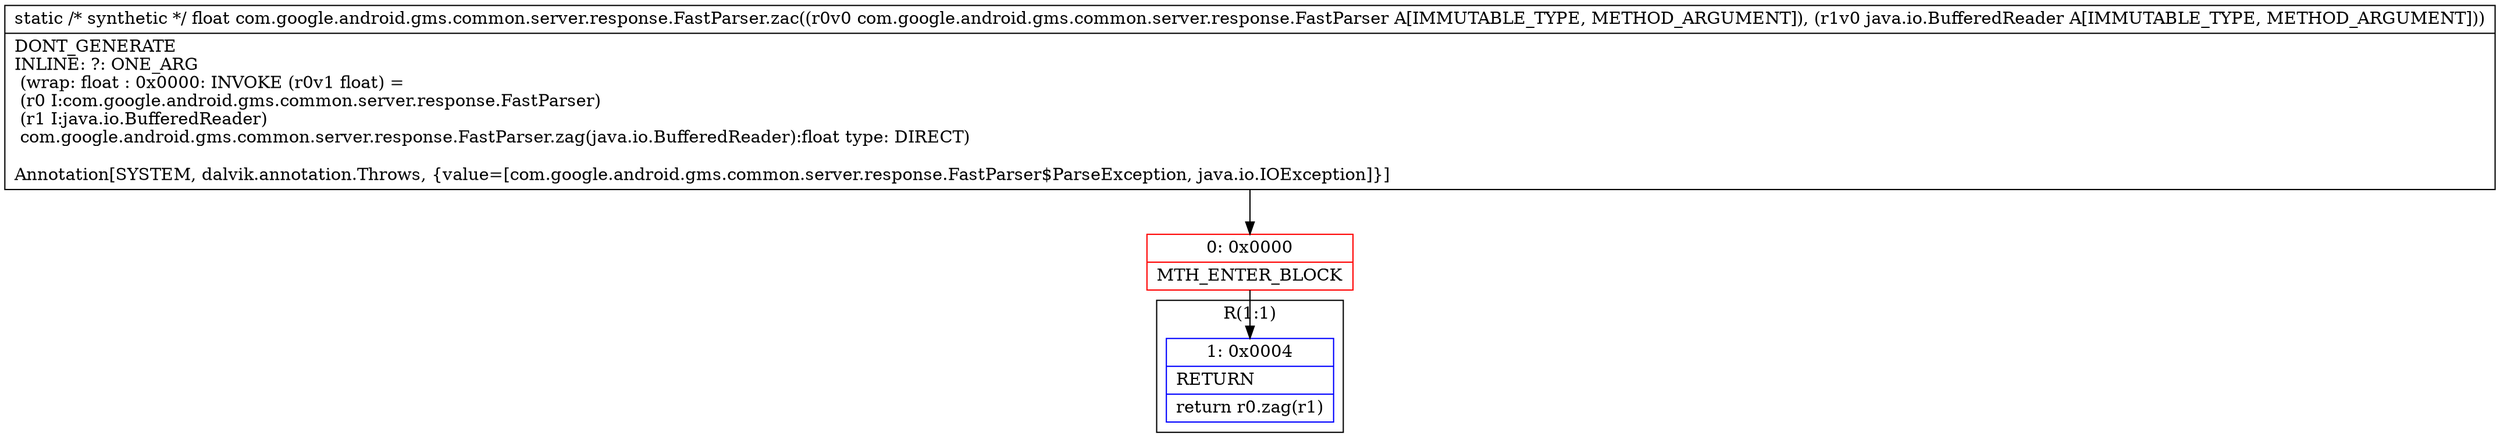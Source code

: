 digraph "CFG forcom.google.android.gms.common.server.response.FastParser.zac(Lcom\/google\/android\/gms\/common\/server\/response\/FastParser;Ljava\/io\/BufferedReader;)F" {
subgraph cluster_Region_2002271868 {
label = "R(1:1)";
node [shape=record,color=blue];
Node_1 [shape=record,label="{1\:\ 0x0004|RETURN\l|return r0.zag(r1)\l}"];
}
Node_0 [shape=record,color=red,label="{0\:\ 0x0000|MTH_ENTER_BLOCK\l}"];
MethodNode[shape=record,label="{static \/* synthetic *\/ float com.google.android.gms.common.server.response.FastParser.zac((r0v0 com.google.android.gms.common.server.response.FastParser A[IMMUTABLE_TYPE, METHOD_ARGUMENT]), (r1v0 java.io.BufferedReader A[IMMUTABLE_TYPE, METHOD_ARGUMENT]))  | DONT_GENERATE\lINLINE: ?: ONE_ARG  \l  (wrap: float : 0x0000: INVOKE  (r0v1 float) = \l  (r0 I:com.google.android.gms.common.server.response.FastParser)\l  (r1 I:java.io.BufferedReader)\l com.google.android.gms.common.server.response.FastParser.zag(java.io.BufferedReader):float type: DIRECT)\l\lAnnotation[SYSTEM, dalvik.annotation.Throws, \{value=[com.google.android.gms.common.server.response.FastParser$ParseException, java.io.IOException]\}]\l}"];
MethodNode -> Node_0;
Node_0 -> Node_1;
}

